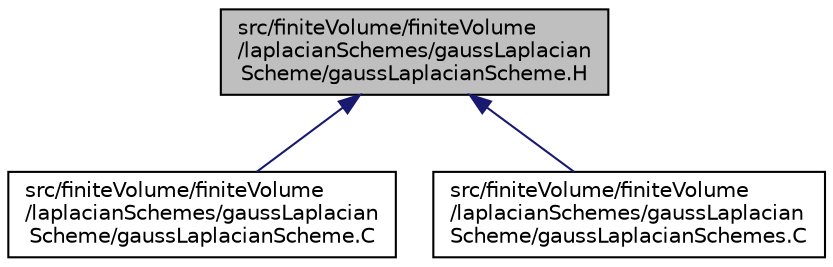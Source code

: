 digraph "src/finiteVolume/finiteVolume/laplacianSchemes/gaussLaplacianScheme/gaussLaplacianScheme.H"
{
  bgcolor="transparent";
  edge [fontname="Helvetica",fontsize="10",labelfontname="Helvetica",labelfontsize="10"];
  node [fontname="Helvetica",fontsize="10",shape=record];
  Node1 [label="src/finiteVolume/finiteVolume\l/laplacianSchemes/gaussLaplacian\lScheme/gaussLaplacianScheme.H",height=0.2,width=0.4,color="black", fillcolor="grey75", style="filled", fontcolor="black"];
  Node1 -> Node2 [dir="back",color="midnightblue",fontsize="10",style="solid",fontname="Helvetica"];
  Node2 [label="src/finiteVolume/finiteVolume\l/laplacianSchemes/gaussLaplacian\lScheme/gaussLaplacianScheme.C",height=0.2,width=0.4,color="black",URL="$a05699.html"];
  Node1 -> Node3 [dir="back",color="midnightblue",fontsize="10",style="solid",fontname="Helvetica"];
  Node3 [label="src/finiteVolume/finiteVolume\l/laplacianSchemes/gaussLaplacian\lScheme/gaussLaplacianSchemes.C",height=0.2,width=0.4,color="black",URL="$a05701.html"];
}
